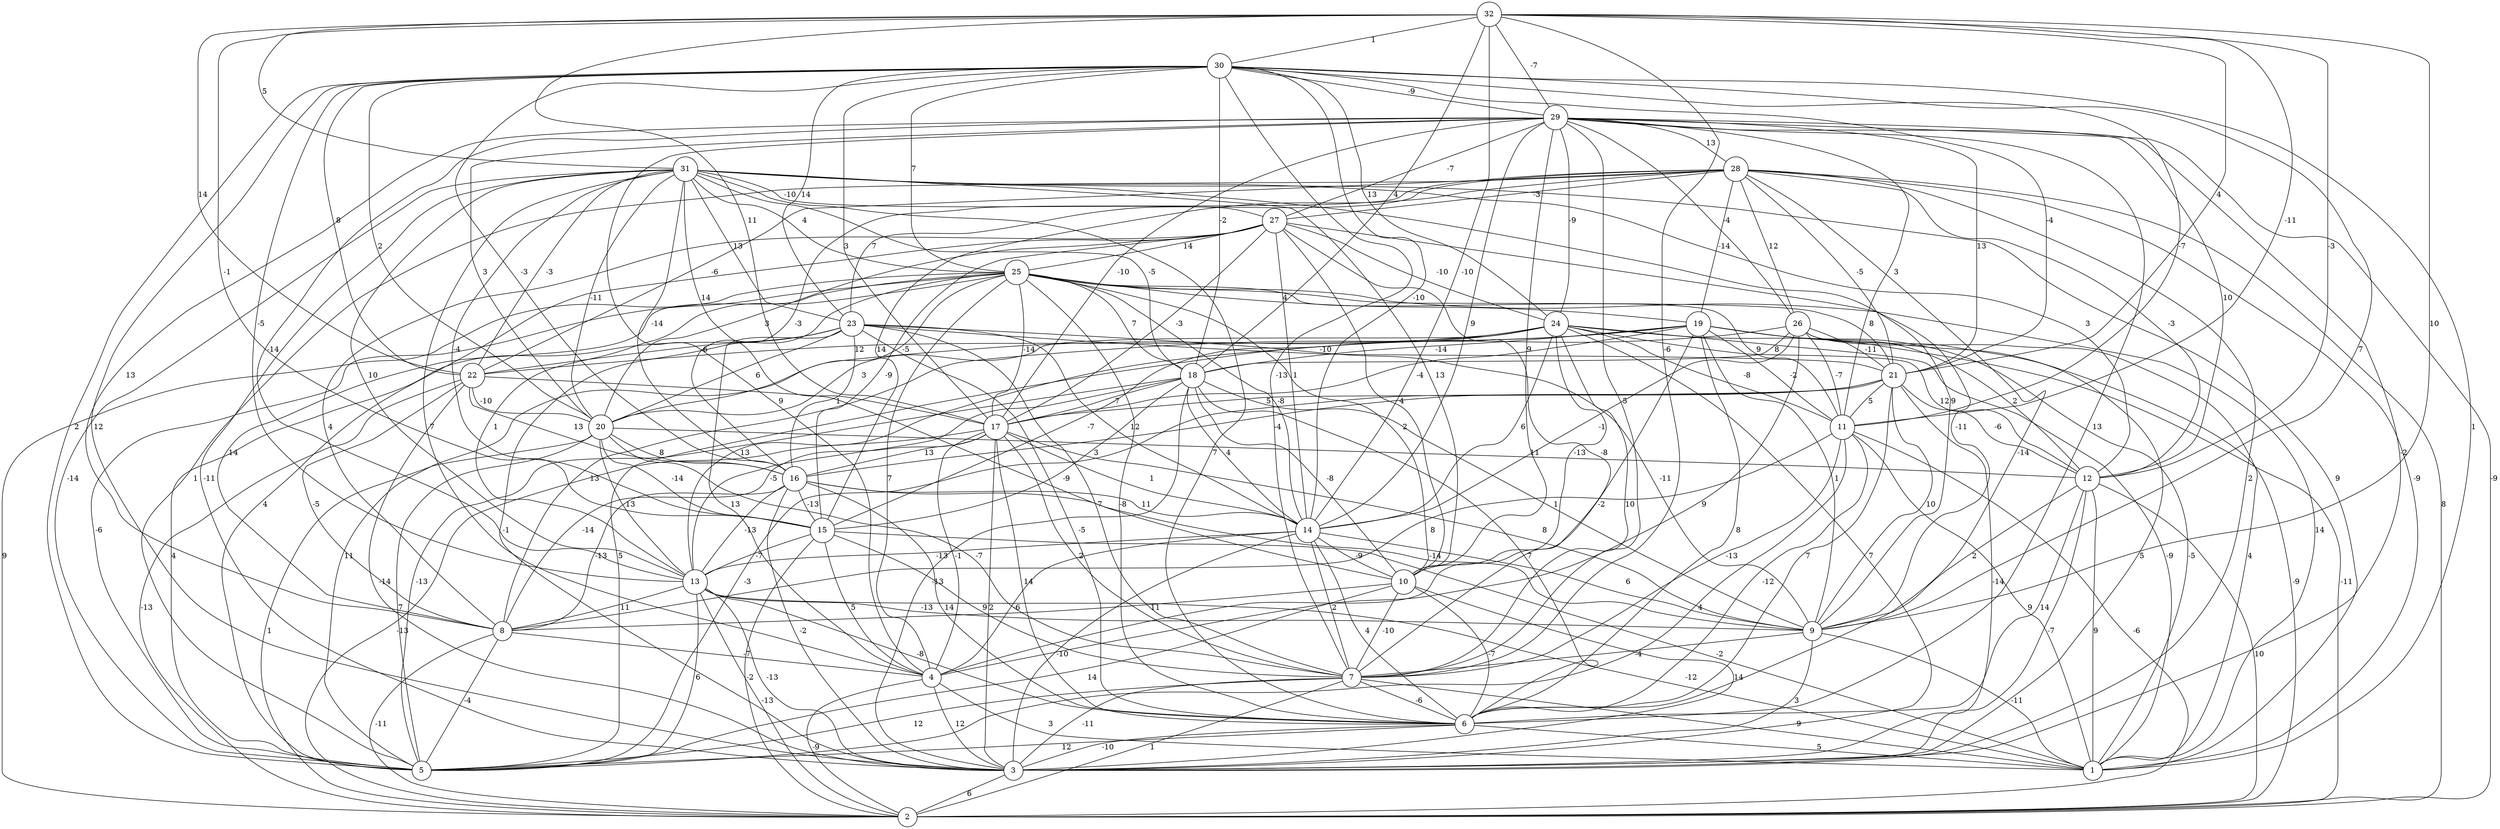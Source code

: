 graph { 
	 fontname="Helvetica,Arial,sans-serif" 
	 node [shape = circle]; 
	 32 -- 7 [label = "-6"];
	 32 -- 9 [label = "10"];
	 32 -- 11 [label = "-11"];
	 32 -- 12 [label = "-3"];
	 32 -- 14 [label = "-10"];
	 32 -- 15 [label = "-1"];
	 32 -- 17 [label = "11"];
	 32 -- 18 [label = "4"];
	 32 -- 21 [label = "4"];
	 32 -- 22 [label = "14"];
	 32 -- 29 [label = "-7"];
	 32 -- 30 [label = "1"];
	 32 -- 31 [label = "5"];
	 31 -- 1 [label = "9"];
	 31 -- 3 [label = "-11"];
	 31 -- 4 [label = "7"];
	 31 -- 5 [label = "-14"];
	 31 -- 6 [label = "7"];
	 31 -- 9 [label = "9"];
	 31 -- 10 [label = "13"];
	 31 -- 12 [label = "3"];
	 31 -- 13 [label = "10"];
	 31 -- 15 [label = "-4"];
	 31 -- 16 [label = "-14"];
	 31 -- 17 [label = "14"];
	 31 -- 18 [label = "-5"];
	 31 -- 20 [label = "-11"];
	 31 -- 22 [label = "-3"];
	 31 -- 23 [label = "13"];
	 31 -- 25 [label = "4"];
	 31 -- 27 [label = "-10"];
	 30 -- 1 [label = "1"];
	 30 -- 3 [label = "12"];
	 30 -- 5 [label = "2"];
	 30 -- 7 [label = "-13"];
	 30 -- 9 [label = "7"];
	 30 -- 11 [label = "-7"];
	 30 -- 13 [label = "-5"];
	 30 -- 14 [label = "-10"];
	 30 -- 16 [label = "-3"];
	 30 -- 17 [label = "3"];
	 30 -- 18 [label = "-2"];
	 30 -- 20 [label = "2"];
	 30 -- 21 [label = "-4"];
	 30 -- 22 [label = "8"];
	 30 -- 23 [label = "14"];
	 30 -- 24 [label = "13"];
	 30 -- 25 [label = "7"];
	 30 -- 29 [label = "-9"];
	 29 -- 2 [label = "-9"];
	 29 -- 3 [label = "-2"];
	 29 -- 4 [label = "9"];
	 29 -- 6 [label = "13"];
	 29 -- 7 [label = "5"];
	 29 -- 8 [label = "13"];
	 29 -- 10 [label = "9"];
	 29 -- 11 [label = "3"];
	 29 -- 12 [label = "10"];
	 29 -- 13 [label = "-14"];
	 29 -- 14 [label = "9"];
	 29 -- 17 [label = "-10"];
	 29 -- 20 [label = "3"];
	 29 -- 21 [label = "13"];
	 29 -- 24 [label = "-9"];
	 29 -- 26 [label = "-4"];
	 29 -- 27 [label = "-7"];
	 29 -- 28 [label = "13"];
	 28 -- 1 [label = "-9"];
	 28 -- 2 [label = "8"];
	 28 -- 3 [label = "2"];
	 28 -- 5 [label = "1"];
	 28 -- 6 [label = "-14"];
	 28 -- 12 [label = "-3"];
	 28 -- 15 [label = "14"];
	 28 -- 16 [label = "-3"];
	 28 -- 19 [label = "-14"];
	 28 -- 21 [label = "-5"];
	 28 -- 22 [label = "-6"];
	 28 -- 23 [label = "7"];
	 28 -- 26 [label = "12"];
	 28 -- 27 [label = "-3"];
	 27 -- 5 [label = "4"];
	 27 -- 7 [label = "-8"];
	 27 -- 8 [label = "4"];
	 27 -- 9 [label = "-11"];
	 27 -- 10 [label = "4"];
	 27 -- 14 [label = "1"];
	 27 -- 15 [label = "-9"];
	 27 -- 17 [label = "-3"];
	 27 -- 20 [label = "3"];
	 27 -- 24 [label = "-10"];
	 27 -- 25 [label = "14"];
	 26 -- 1 [label = "4"];
	 26 -- 3 [label = "5"];
	 26 -- 4 [label = "9"];
	 26 -- 5 [label = "5"];
	 26 -- 11 [label = "-7"];
	 26 -- 14 [label = "-1"];
	 26 -- 18 [label = "8"];
	 26 -- 21 [label = "-11"];
	 25 -- 1 [label = "14"];
	 25 -- 2 [label = "9"];
	 25 -- 3 [label = "-1"];
	 25 -- 4 [label = "7"];
	 25 -- 5 [label = "-6"];
	 25 -- 6 [label = "-8"];
	 25 -- 8 [label = "14"];
	 25 -- 10 [label = "2"];
	 25 -- 11 [label = "9"];
	 25 -- 13 [label = "1"];
	 25 -- 14 [label = "-8"];
	 25 -- 17 [label = "-14"];
	 25 -- 18 [label = "7"];
	 25 -- 19 [label = "4"];
	 25 -- 20 [label = "-5"];
	 25 -- 21 [label = "8"];
	 24 -- 1 [label = "-9"];
	 24 -- 2 [label = "-11"];
	 24 -- 3 [label = "7"];
	 24 -- 5 [label = "11"];
	 24 -- 7 [label = "10"];
	 24 -- 10 [label = "-13"];
	 24 -- 11 [label = "-8"];
	 24 -- 12 [label = "12"];
	 24 -- 14 [label = "6"];
	 24 -- 15 [label = "-7"];
	 24 -- 20 [label = "3"];
	 24 -- 22 [label = "12"];
	 23 -- 4 [label = "13"];
	 23 -- 5 [label = "4"];
	 23 -- 6 [label = "-5"];
	 23 -- 7 [label = "7"];
	 23 -- 9 [label = "-11"];
	 23 -- 14 [label = "12"];
	 23 -- 16 [label = "1"];
	 23 -- 20 [label = "6"];
	 23 -- 21 [label = "-10"];
	 23 -- 22 [label = "-6"];
	 22 -- 2 [label = "-13"];
	 22 -- 3 [label = "-14"];
	 22 -- 8 [label = "-5"];
	 22 -- 10 [label = "-9"];
	 22 -- 16 [label = "13"];
	 22 -- 20 [label = "-10"];
	 21 -- 3 [label = "-14"];
	 21 -- 5 [label = "-3"];
	 21 -- 6 [label = "7"];
	 21 -- 9 [label = "10"];
	 21 -- 11 [label = "5"];
	 21 -- 12 [label = "-6"];
	 21 -- 16 [label = "-4"];
	 21 -- 17 [label = "5"];
	 20 -- 2 [label = "1"];
	 20 -- 5 [label = "7"];
	 20 -- 7 [label = "-7"];
	 20 -- 12 [label = "11"];
	 20 -- 13 [label = "13"];
	 20 -- 15 [label = "-14"];
	 20 -- 16 [label = "8"];
	 19 -- 1 [label = "-5"];
	 19 -- 2 [label = "-9"];
	 19 -- 4 [label = "-2"];
	 19 -- 6 [label = "8"];
	 19 -- 8 [label = "13"];
	 19 -- 9 [label = "1"];
	 19 -- 11 [label = "-2"];
	 19 -- 12 [label = "2"];
	 19 -- 13 [label = "13"];
	 19 -- 17 [label = "-4"];
	 19 -- 18 [label = "-14"];
	 18 -- 3 [label = "-13"];
	 18 -- 5 [label = "-13"];
	 18 -- 6 [label = "7"];
	 18 -- 9 [label = "1"];
	 18 -- 10 [label = "-8"];
	 18 -- 13 [label = "-5"];
	 18 -- 14 [label = "4"];
	 18 -- 15 [label = "3"];
	 18 -- 17 [label = "-7"];
	 17 -- 2 [label = "-13"];
	 17 -- 3 [label = "2"];
	 17 -- 4 [label = "-1"];
	 17 -- 6 [label = "14"];
	 17 -- 7 [label = "2"];
	 17 -- 8 [label = "-14"];
	 17 -- 9 [label = "8"];
	 17 -- 14 [label = "1"];
	 17 -- 16 [label = "13"];
	 16 -- 3 [label = "-2"];
	 16 -- 6 [label = "14"];
	 16 -- 8 [label = "-13"];
	 16 -- 9 [label = "-14"];
	 16 -- 13 [label = "-13"];
	 16 -- 14 [label = "11"];
	 16 -- 15 [label = "-13"];
	 15 -- 1 [label = "-2"];
	 15 -- 2 [label = "-2"];
	 15 -- 4 [label = "5"];
	 15 -- 7 [label = "9"];
	 15 -- 13 [label = "-7"];
	 14 -- 3 [label = "-10"];
	 14 -- 4 [label = "-6"];
	 14 -- 6 [label = "4"];
	 14 -- 7 [label = "2"];
	 14 -- 9 [label = "6"];
	 14 -- 10 [label = "-9"];
	 14 -- 13 [label = "-13"];
	 13 -- 1 [label = "-12"];
	 13 -- 2 [label = "-13"];
	 13 -- 3 [label = "-13"];
	 13 -- 5 [label = "6"];
	 13 -- 6 [label = "-8"];
	 13 -- 8 [label = "11"];
	 13 -- 9 [label = "-13"];
	 12 -- 1 [label = "9"];
	 12 -- 2 [label = "10"];
	 12 -- 3 [label = "-7"];
	 12 -- 6 [label = "14"];
	 12 -- 9 [label = "2"];
	 11 -- 1 [label = "9"];
	 11 -- 2 [label = "-6"];
	 11 -- 5 [label = "4"];
	 11 -- 6 [label = "-12"];
	 11 -- 7 [label = "-13"];
	 11 -- 8 [label = "8"];
	 10 -- 3 [label = "14"];
	 10 -- 5 [label = "14"];
	 10 -- 6 [label = "-7"];
	 10 -- 7 [label = "-10"];
	 10 -- 8 [label = "11"];
	 9 -- 1 [label = "-11"];
	 9 -- 3 [label = "3"];
	 9 -- 7 [label = "-4"];
	 8 -- 2 [label = "-11"];
	 8 -- 4 [label = "-7"];
	 8 -- 5 [label = "-4"];
	 7 -- 1 [label = "9"];
	 7 -- 2 [label = "1"];
	 7 -- 3 [label = "-11"];
	 7 -- 5 [label = "12"];
	 7 -- 6 [label = "-6"];
	 6 -- 1 [label = "5"];
	 6 -- 3 [label = "-10"];
	 6 -- 5 [label = "12"];
	 4 -- 1 [label = "3"];
	 4 -- 2 [label = "-9"];
	 4 -- 3 [label = "12"];
	 3 -- 2 [label = "6"];
	 1;
	 2;
	 3;
	 4;
	 5;
	 6;
	 7;
	 8;
	 9;
	 10;
	 11;
	 12;
	 13;
	 14;
	 15;
	 16;
	 17;
	 18;
	 19;
	 20;
	 21;
	 22;
	 23;
	 24;
	 25;
	 26;
	 27;
	 28;
	 29;
	 30;
	 31;
	 32;
}
